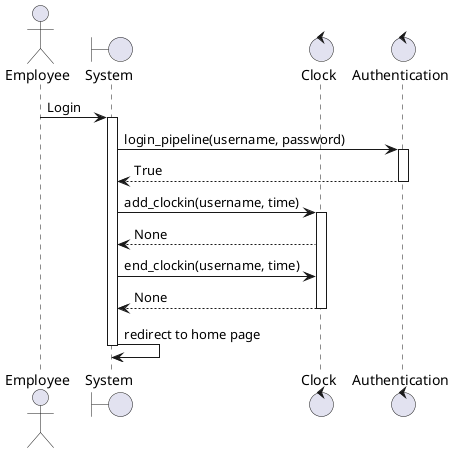 @startuml login
actor Employee
boundary "System" as system
control "Clock" as clock
control "Authentication" as auth
Employee -> system: Login
activate system
system -> auth: login_pipeline(username, password)
activate auth
auth --> system: True
deactivate auth
system -> clock: add_clockin(username, time)
activate clock
clock --> system: None
system -> clock: end_clockin(username, time)
clock --> system: None
deactivate clock
system -> system: redirect to home page
deactivate system
@enduml